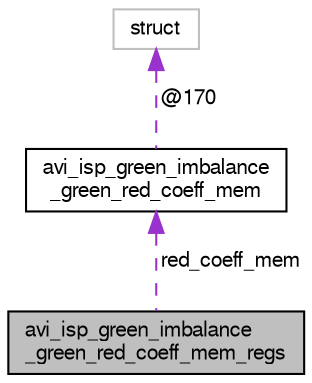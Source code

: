 digraph "avi_isp_green_imbalance_green_red_coeff_mem_regs"
{
  edge [fontname="FreeSans",fontsize="10",labelfontname="FreeSans",labelfontsize="10"];
  node [fontname="FreeSans",fontsize="10",shape=record];
  Node1 [label="avi_isp_green_imbalance\l_green_red_coeff_mem_regs",height=0.2,width=0.4,color="black", fillcolor="grey75", style="filled", fontcolor="black"];
  Node2 -> Node1 [dir="back",color="darkorchid3",fontsize="10",style="dashed",label=" red_coeff_mem" ,fontname="FreeSans"];
  Node2 [label="avi_isp_green_imbalance\l_green_red_coeff_mem",height=0.2,width=0.4,color="black", fillcolor="white", style="filled",URL="$avi__isp__green__imbalance_8h.html#unionavi__isp__green__imbalance__green__red__coeff__mem"];
  Node3 -> Node2 [dir="back",color="darkorchid3",fontsize="10",style="dashed",label=" @170" ,fontname="FreeSans"];
  Node3 [label="struct",height=0.2,width=0.4,color="grey75", fillcolor="white", style="filled"];
}
